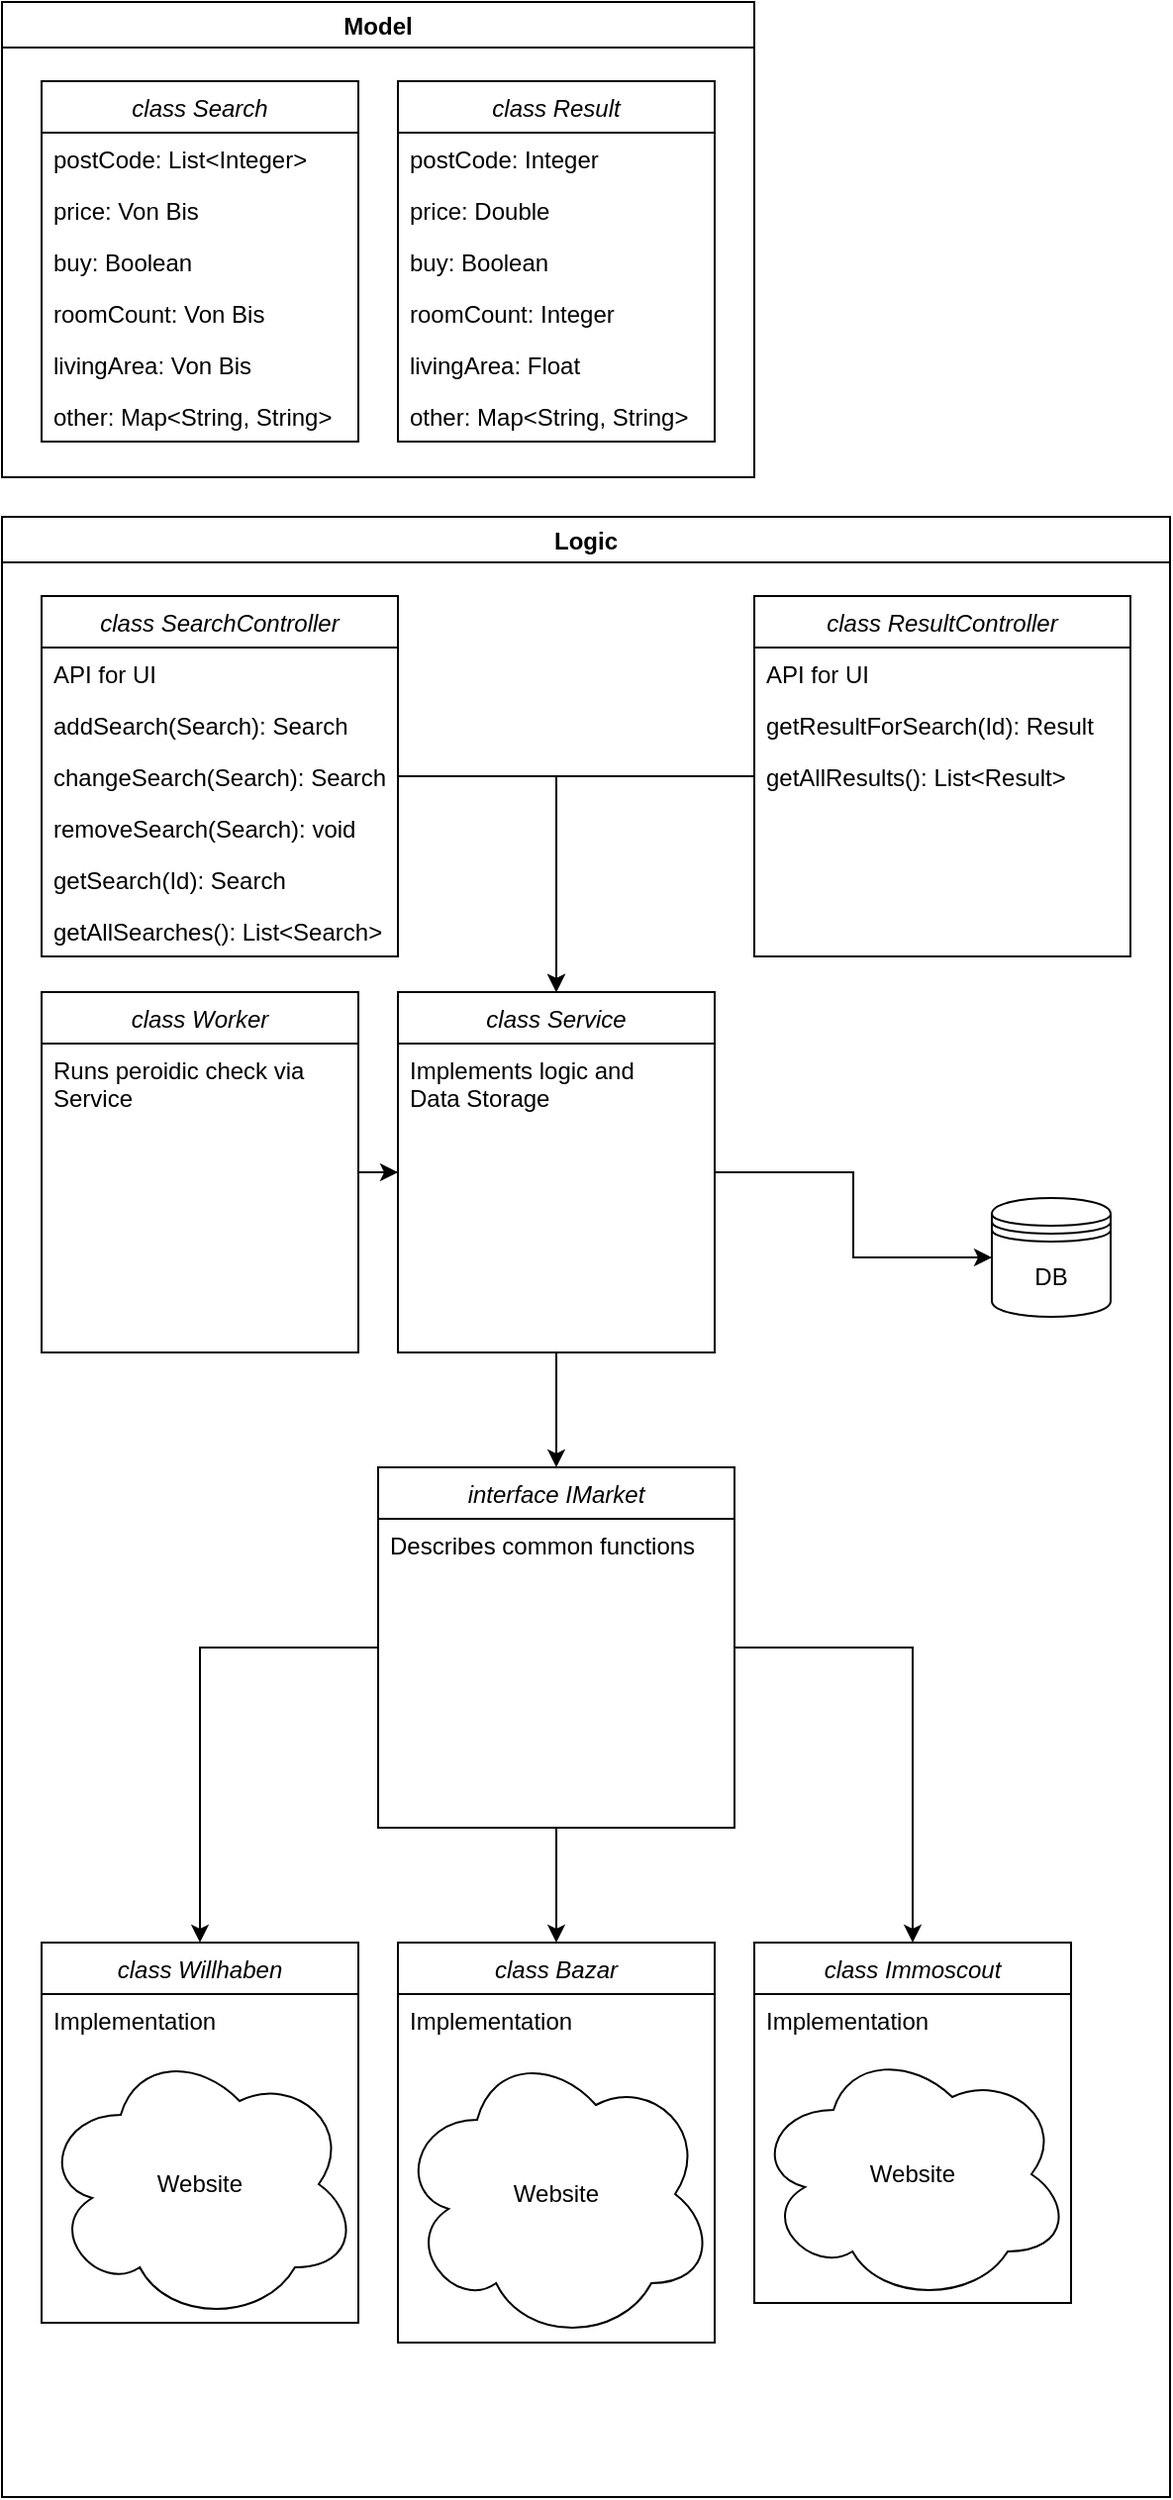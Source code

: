 <mxfile version="14.0.1" type="github">
  <diagram id="C5RBs43oDa-KdzZeNtuy" name="Page-1">
    <mxGraphModel dx="1874" dy="867" grid="1" gridSize="10" guides="1" tooltips="1" connect="1" arrows="1" fold="1" page="1" pageScale="1" pageWidth="827" pageHeight="1169" math="0" shadow="0">
      <root>
        <mxCell id="WIyWlLk6GJQsqaUBKTNV-0" />
        <mxCell id="WIyWlLk6GJQsqaUBKTNV-1" parent="WIyWlLk6GJQsqaUBKTNV-0" />
        <mxCell id="oMsuriaaTO9RG49VvE4l-25" value="Model" style="swimlane;" parent="WIyWlLk6GJQsqaUBKTNV-1" vertex="1">
          <mxGeometry x="40" y="40" width="380" height="240" as="geometry" />
        </mxCell>
        <mxCell id="zkfFHV4jXpPFQw0GAbJ--0" value="class Search" style="swimlane;fontStyle=2;align=center;verticalAlign=top;childLayout=stackLayout;horizontal=1;startSize=26;horizontalStack=0;resizeParent=1;resizeLast=0;collapsible=1;marginBottom=0;rounded=0;shadow=0;strokeWidth=1;" parent="oMsuriaaTO9RG49VvE4l-25" vertex="1">
          <mxGeometry x="20" y="40" width="160" height="182" as="geometry">
            <mxRectangle x="230" y="140" width="160" height="26" as="alternateBounds" />
          </mxGeometry>
        </mxCell>
        <mxCell id="zkfFHV4jXpPFQw0GAbJ--1" value="postCode: List&lt;Integer&gt;" style="text;align=left;verticalAlign=top;spacingLeft=4;spacingRight=4;overflow=hidden;rotatable=0;points=[[0,0.5],[1,0.5]];portConstraint=eastwest;" parent="zkfFHV4jXpPFQw0GAbJ--0" vertex="1">
          <mxGeometry y="26" width="160" height="26" as="geometry" />
        </mxCell>
        <mxCell id="zkfFHV4jXpPFQw0GAbJ--2" value="price: Von Bis" style="text;align=left;verticalAlign=top;spacingLeft=4;spacingRight=4;overflow=hidden;rotatable=0;points=[[0,0.5],[1,0.5]];portConstraint=eastwest;rounded=0;shadow=0;html=0;" parent="zkfFHV4jXpPFQw0GAbJ--0" vertex="1">
          <mxGeometry y="52" width="160" height="26" as="geometry" />
        </mxCell>
        <mxCell id="oMsuriaaTO9RG49VvE4l-17" value="buy: Boolean" style="text;align=left;verticalAlign=top;spacingLeft=4;spacingRight=4;overflow=hidden;rotatable=0;points=[[0,0.5],[1,0.5]];portConstraint=eastwest;rounded=0;shadow=0;html=0;" parent="zkfFHV4jXpPFQw0GAbJ--0" vertex="1">
          <mxGeometry y="78" width="160" height="26" as="geometry" />
        </mxCell>
        <mxCell id="zkfFHV4jXpPFQw0GAbJ--3" value="roomCount: Von Bis" style="text;align=left;verticalAlign=top;spacingLeft=4;spacingRight=4;overflow=hidden;rotatable=0;points=[[0,0.5],[1,0.5]];portConstraint=eastwest;rounded=0;shadow=0;html=0;" parent="zkfFHV4jXpPFQw0GAbJ--0" vertex="1">
          <mxGeometry y="104" width="160" height="26" as="geometry" />
        </mxCell>
        <mxCell id="oMsuriaaTO9RG49VvE4l-14" value="livingArea: Von Bis" style="text;align=left;verticalAlign=top;spacingLeft=4;spacingRight=4;overflow=hidden;rotatable=0;points=[[0,0.5],[1,0.5]];portConstraint=eastwest;rounded=0;shadow=0;html=0;" parent="zkfFHV4jXpPFQw0GAbJ--0" vertex="1">
          <mxGeometry y="130" width="160" height="26" as="geometry" />
        </mxCell>
        <mxCell id="oMsuriaaTO9RG49VvE4l-16" value="other: Map&lt;String, String&gt;" style="text;align=left;verticalAlign=top;spacingLeft=4;spacingRight=4;overflow=hidden;rotatable=0;points=[[0,0.5],[1,0.5]];portConstraint=eastwest;rounded=0;shadow=0;html=0;" parent="zkfFHV4jXpPFQw0GAbJ--0" vertex="1">
          <mxGeometry y="156" width="160" height="26" as="geometry" />
        </mxCell>
        <mxCell id="oMsuriaaTO9RG49VvE4l-18" value="class Result" style="swimlane;fontStyle=2;align=center;verticalAlign=top;childLayout=stackLayout;horizontal=1;startSize=26;horizontalStack=0;resizeParent=1;resizeLast=0;collapsible=1;marginBottom=0;rounded=0;shadow=0;strokeWidth=1;" parent="oMsuriaaTO9RG49VvE4l-25" vertex="1">
          <mxGeometry x="200" y="40" width="160" height="182" as="geometry">
            <mxRectangle x="230" y="140" width="160" height="26" as="alternateBounds" />
          </mxGeometry>
        </mxCell>
        <mxCell id="oMsuriaaTO9RG49VvE4l-19" value="postCode: Integer" style="text;align=left;verticalAlign=top;spacingLeft=4;spacingRight=4;overflow=hidden;rotatable=0;points=[[0,0.5],[1,0.5]];portConstraint=eastwest;" parent="oMsuriaaTO9RG49VvE4l-18" vertex="1">
          <mxGeometry y="26" width="160" height="26" as="geometry" />
        </mxCell>
        <mxCell id="oMsuriaaTO9RG49VvE4l-20" value="price: Double" style="text;align=left;verticalAlign=top;spacingLeft=4;spacingRight=4;overflow=hidden;rotatable=0;points=[[0,0.5],[1,0.5]];portConstraint=eastwest;rounded=0;shadow=0;html=0;" parent="oMsuriaaTO9RG49VvE4l-18" vertex="1">
          <mxGeometry y="52" width="160" height="26" as="geometry" />
        </mxCell>
        <mxCell id="oMsuriaaTO9RG49VvE4l-21" value="buy: Boolean" style="text;align=left;verticalAlign=top;spacingLeft=4;spacingRight=4;overflow=hidden;rotatable=0;points=[[0,0.5],[1,0.5]];portConstraint=eastwest;rounded=0;shadow=0;html=0;" parent="oMsuriaaTO9RG49VvE4l-18" vertex="1">
          <mxGeometry y="78" width="160" height="26" as="geometry" />
        </mxCell>
        <mxCell id="oMsuriaaTO9RG49VvE4l-22" value="roomCount: Integer" style="text;align=left;verticalAlign=top;spacingLeft=4;spacingRight=4;overflow=hidden;rotatable=0;points=[[0,0.5],[1,0.5]];portConstraint=eastwest;rounded=0;shadow=0;html=0;" parent="oMsuriaaTO9RG49VvE4l-18" vertex="1">
          <mxGeometry y="104" width="160" height="26" as="geometry" />
        </mxCell>
        <mxCell id="oMsuriaaTO9RG49VvE4l-23" value="livingArea: Float" style="text;align=left;verticalAlign=top;spacingLeft=4;spacingRight=4;overflow=hidden;rotatable=0;points=[[0,0.5],[1,0.5]];portConstraint=eastwest;rounded=0;shadow=0;html=0;" parent="oMsuriaaTO9RG49VvE4l-18" vertex="1">
          <mxGeometry y="130" width="160" height="26" as="geometry" />
        </mxCell>
        <mxCell id="oMsuriaaTO9RG49VvE4l-24" value="other: Map&lt;String, String&gt;" style="text;align=left;verticalAlign=top;spacingLeft=4;spacingRight=4;overflow=hidden;rotatable=0;points=[[0,0.5],[1,0.5]];portConstraint=eastwest;rounded=0;shadow=0;html=0;" parent="oMsuriaaTO9RG49VvE4l-18" vertex="1">
          <mxGeometry y="156" width="160" height="26" as="geometry" />
        </mxCell>
        <mxCell id="oMsuriaaTO9RG49VvE4l-27" value="Logic" style="swimlane;" parent="WIyWlLk6GJQsqaUBKTNV-1" vertex="1">
          <mxGeometry x="40" y="300" width="590" height="1000" as="geometry" />
        </mxCell>
        <mxCell id="oMsuriaaTO9RG49VvE4l-28" value="class SearchController" style="swimlane;fontStyle=2;align=center;verticalAlign=top;childLayout=stackLayout;horizontal=1;startSize=26;horizontalStack=0;resizeParent=1;resizeLast=0;collapsible=1;marginBottom=0;rounded=0;shadow=0;strokeWidth=1;" parent="oMsuriaaTO9RG49VvE4l-27" vertex="1">
          <mxGeometry x="20" y="40" width="180" height="182" as="geometry">
            <mxRectangle x="230" y="140" width="160" height="26" as="alternateBounds" />
          </mxGeometry>
        </mxCell>
        <mxCell id="oMsuriaaTO9RG49VvE4l-219" value="API for UI" style="text;align=left;verticalAlign=top;spacingLeft=4;spacingRight=4;overflow=hidden;rotatable=0;points=[[0,0.5],[1,0.5]];portConstraint=eastwest;" parent="oMsuriaaTO9RG49VvE4l-28" vertex="1">
          <mxGeometry y="26" width="180" height="26" as="geometry" />
        </mxCell>
        <mxCell id="oMsuriaaTO9RG49VvE4l-29" value="addSearch(Search): Search" style="text;align=left;verticalAlign=top;spacingLeft=4;spacingRight=4;overflow=hidden;rotatable=0;points=[[0,0.5],[1,0.5]];portConstraint=eastwest;" parent="oMsuriaaTO9RG49VvE4l-28" vertex="1">
          <mxGeometry y="52" width="180" height="26" as="geometry" />
        </mxCell>
        <mxCell id="oMsuriaaTO9RG49VvE4l-30" value="changeSearch(Search): Search" style="text;align=left;verticalAlign=top;spacingLeft=4;spacingRight=4;overflow=hidden;rotatable=0;points=[[0,0.5],[1,0.5]];portConstraint=eastwest;rounded=0;shadow=0;html=0;" parent="oMsuriaaTO9RG49VvE4l-28" vertex="1">
          <mxGeometry y="78" width="180" height="26" as="geometry" />
        </mxCell>
        <mxCell id="oMsuriaaTO9RG49VvE4l-31" value="removeSearch(Search): void" style="text;align=left;verticalAlign=top;spacingLeft=4;spacingRight=4;overflow=hidden;rotatable=0;points=[[0,0.5],[1,0.5]];portConstraint=eastwest;rounded=0;shadow=0;html=0;" parent="oMsuriaaTO9RG49VvE4l-28" vertex="1">
          <mxGeometry y="104" width="180" height="26" as="geometry" />
        </mxCell>
        <mxCell id="oMsuriaaTO9RG49VvE4l-32" value="getSearch(Id): Search" style="text;align=left;verticalAlign=top;spacingLeft=4;spacingRight=4;overflow=hidden;rotatable=0;points=[[0,0.5],[1,0.5]];portConstraint=eastwest;rounded=0;shadow=0;html=0;" parent="oMsuriaaTO9RG49VvE4l-28" vertex="1">
          <mxGeometry y="130" width="180" height="26" as="geometry" />
        </mxCell>
        <mxCell id="oMsuriaaTO9RG49VvE4l-33" value="getAllSearches(): List&lt;Search&gt;" style="text;align=left;verticalAlign=top;spacingLeft=4;spacingRight=4;overflow=hidden;rotatable=0;points=[[0,0.5],[1,0.5]];portConstraint=eastwest;rounded=0;shadow=0;html=0;" parent="oMsuriaaTO9RG49VvE4l-28" vertex="1">
          <mxGeometry y="156" width="180" height="26" as="geometry" />
        </mxCell>
        <mxCell id="oMsuriaaTO9RG49VvE4l-202" style="edgeStyle=orthogonalEdgeStyle;rounded=0;orthogonalLoop=1;jettySize=auto;html=1;entryX=0.5;entryY=0;entryDx=0;entryDy=0;" parent="oMsuriaaTO9RG49VvE4l-27" source="oMsuriaaTO9RG49VvE4l-35" target="oMsuriaaTO9RG49VvE4l-73" edge="1">
          <mxGeometry relative="1" as="geometry" />
        </mxCell>
        <mxCell id="oMsuriaaTO9RG49VvE4l-221" style="edgeStyle=orthogonalEdgeStyle;rounded=0;orthogonalLoop=1;jettySize=auto;html=1;entryX=0;entryY=0.5;entryDx=0;entryDy=0;" parent="oMsuriaaTO9RG49VvE4l-27" source="oMsuriaaTO9RG49VvE4l-35" target="oMsuriaaTO9RG49VvE4l-215" edge="1">
          <mxGeometry relative="1" as="geometry" />
        </mxCell>
        <mxCell id="oMsuriaaTO9RG49VvE4l-35" value="class Service" style="swimlane;fontStyle=2;align=center;verticalAlign=top;childLayout=stackLayout;horizontal=1;startSize=26;horizontalStack=0;resizeParent=1;resizeLast=0;collapsible=1;marginBottom=0;rounded=0;shadow=0;strokeWidth=1;" parent="oMsuriaaTO9RG49VvE4l-27" vertex="1">
          <mxGeometry x="200" y="240" width="160" height="182" as="geometry">
            <mxRectangle x="230" y="140" width="160" height="26" as="alternateBounds" />
          </mxGeometry>
        </mxCell>
        <mxCell id="oMsuriaaTO9RG49VvE4l-41" value="Implements logic and&#xa;Data Storage" style="text;align=left;verticalAlign=top;spacingLeft=4;spacingRight=4;overflow=hidden;rotatable=0;points=[[0,0.5],[1,0.5]];portConstraint=eastwest;rounded=0;shadow=0;html=0;" parent="oMsuriaaTO9RG49VvE4l-35" vertex="1">
          <mxGeometry y="26" width="160" height="34" as="geometry" />
        </mxCell>
        <mxCell id="oMsuriaaTO9RG49VvE4l-205" style="edgeStyle=orthogonalEdgeStyle;rounded=0;orthogonalLoop=1;jettySize=auto;html=1;entryX=0.5;entryY=0;entryDx=0;entryDy=0;" parent="oMsuriaaTO9RG49VvE4l-27" source="oMsuriaaTO9RG49VvE4l-44" target="oMsuriaaTO9RG49VvE4l-35" edge="1">
          <mxGeometry relative="1" as="geometry" />
        </mxCell>
        <mxCell id="oMsuriaaTO9RG49VvE4l-44" value="class ResultController" style="swimlane;fontStyle=2;align=center;verticalAlign=top;childLayout=stackLayout;horizontal=1;startSize=26;horizontalStack=0;resizeParent=1;resizeLast=0;collapsible=1;marginBottom=0;rounded=0;shadow=0;strokeWidth=1;" parent="oMsuriaaTO9RG49VvE4l-27" vertex="1">
          <mxGeometry x="380" y="40" width="190" height="182" as="geometry">
            <mxRectangle x="230" y="140" width="160" height="26" as="alternateBounds" />
          </mxGeometry>
        </mxCell>
        <mxCell id="oMsuriaaTO9RG49VvE4l-220" value="API for UI" style="text;align=left;verticalAlign=top;spacingLeft=4;spacingRight=4;overflow=hidden;rotatable=0;points=[[0,0.5],[1,0.5]];portConstraint=eastwest;" parent="oMsuriaaTO9RG49VvE4l-44" vertex="1">
          <mxGeometry y="26" width="190" height="26" as="geometry" />
        </mxCell>
        <mxCell id="oMsuriaaTO9RG49VvE4l-50" value="getResultForSearch(Id): Result" style="text;align=left;verticalAlign=top;spacingLeft=4;spacingRight=4;overflow=hidden;rotatable=0;points=[[0,0.5],[1,0.5]];portConstraint=eastwest;rounded=0;shadow=0;html=0;" parent="oMsuriaaTO9RG49VvE4l-44" vertex="1">
          <mxGeometry y="52" width="190" height="26" as="geometry" />
        </mxCell>
        <mxCell id="oMsuriaaTO9RG49VvE4l-208" value="getAllResults(): List&lt;Result&gt;" style="text;align=left;verticalAlign=top;spacingLeft=4;spacingRight=4;overflow=hidden;rotatable=0;points=[[0,0.5],[1,0.5]];portConstraint=eastwest;rounded=0;shadow=0;html=0;" parent="oMsuriaaTO9RG49VvE4l-44" vertex="1">
          <mxGeometry y="78" width="190" height="26" as="geometry" />
        </mxCell>
        <mxCell id="oMsuriaaTO9RG49VvE4l-146" style="edgeStyle=orthogonalEdgeStyle;rounded=0;orthogonalLoop=1;jettySize=auto;html=1;" parent="oMsuriaaTO9RG49VvE4l-27" source="oMsuriaaTO9RG49VvE4l-73" target="oMsuriaaTO9RG49VvE4l-137" edge="1">
          <mxGeometry relative="1" as="geometry" />
        </mxCell>
        <mxCell id="oMsuriaaTO9RG49VvE4l-148" style="edgeStyle=orthogonalEdgeStyle;rounded=0;orthogonalLoop=1;jettySize=auto;html=1;" parent="oMsuriaaTO9RG49VvE4l-27" source="oMsuriaaTO9RG49VvE4l-73" target="oMsuriaaTO9RG49VvE4l-130" edge="1">
          <mxGeometry relative="1" as="geometry" />
        </mxCell>
        <mxCell id="oMsuriaaTO9RG49VvE4l-73" value="interface IMarket" style="swimlane;fontStyle=2;align=center;verticalAlign=top;childLayout=stackLayout;horizontal=1;startSize=26;horizontalStack=0;resizeParent=1;resizeLast=0;collapsible=1;marginBottom=0;rounded=0;shadow=0;strokeWidth=1;" parent="oMsuriaaTO9RG49VvE4l-27" vertex="1">
          <mxGeometry x="190" y="480" width="180" height="182" as="geometry">
            <mxRectangle x="230" y="140" width="160" height="26" as="alternateBounds" />
          </mxGeometry>
        </mxCell>
        <mxCell id="oMsuriaaTO9RG49VvE4l-77" value="Describes common functions" style="text;align=left;verticalAlign=top;spacingLeft=4;spacingRight=4;overflow=hidden;rotatable=0;points=[[0,0.5],[1,0.5]];portConstraint=eastwest;rounded=0;shadow=0;html=0;" parent="oMsuriaaTO9RG49VvE4l-73" vertex="1">
          <mxGeometry y="26" width="180" height="26" as="geometry" />
        </mxCell>
        <mxCell id="oMsuriaaTO9RG49VvE4l-123" value="class Willhaben" style="swimlane;fontStyle=2;align=center;verticalAlign=top;childLayout=stackLayout;horizontal=1;startSize=26;horizontalStack=0;resizeParent=1;resizeLast=0;collapsible=1;marginBottom=0;rounded=0;shadow=0;strokeWidth=1;" parent="oMsuriaaTO9RG49VvE4l-27" vertex="1">
          <mxGeometry x="20" y="720" width="160" height="192" as="geometry">
            <mxRectangle x="230" y="140" width="160" height="26" as="alternateBounds" />
          </mxGeometry>
        </mxCell>
        <mxCell id="oMsuriaaTO9RG49VvE4l-124" value="Implementation" style="text;align=left;verticalAlign=top;spacingLeft=4;spacingRight=4;overflow=hidden;rotatable=0;points=[[0,0.5],[1,0.5]];portConstraint=eastwest;" parent="oMsuriaaTO9RG49VvE4l-123" vertex="1">
          <mxGeometry y="26" width="160" height="26" as="geometry" />
        </mxCell>
        <mxCell id="vNj9KKy8DVAJm5wBhnpJ-1" value="Website" style="ellipse;shape=cloud;whiteSpace=wrap;html=1;" vertex="1" parent="oMsuriaaTO9RG49VvE4l-123">
          <mxGeometry y="52" width="160" height="140" as="geometry" />
        </mxCell>
        <mxCell id="oMsuriaaTO9RG49VvE4l-130" value="class Bazar" style="swimlane;fontStyle=2;align=center;verticalAlign=top;childLayout=stackLayout;horizontal=1;startSize=26;horizontalStack=0;resizeParent=1;resizeLast=0;collapsible=1;marginBottom=0;rounded=0;shadow=0;strokeWidth=1;" parent="oMsuriaaTO9RG49VvE4l-27" vertex="1">
          <mxGeometry x="200" y="720" width="160" height="202" as="geometry">
            <mxRectangle x="230" y="140" width="160" height="26" as="alternateBounds" />
          </mxGeometry>
        </mxCell>
        <mxCell id="oMsuriaaTO9RG49VvE4l-131" value="Implementation" style="text;align=left;verticalAlign=top;spacingLeft=4;spacingRight=4;overflow=hidden;rotatable=0;points=[[0,0.5],[1,0.5]];portConstraint=eastwest;" parent="oMsuriaaTO9RG49VvE4l-130" vertex="1">
          <mxGeometry y="26" width="160" height="26" as="geometry" />
        </mxCell>
        <mxCell id="oMsuriaaTO9RG49VvE4l-211" value="Website" style="ellipse;shape=cloud;whiteSpace=wrap;html=1;" parent="oMsuriaaTO9RG49VvE4l-130" vertex="1">
          <mxGeometry y="52" width="160" height="150" as="geometry" />
        </mxCell>
        <mxCell id="oMsuriaaTO9RG49VvE4l-137" value="class Immoscout" style="swimlane;fontStyle=2;align=center;verticalAlign=top;childLayout=stackLayout;horizontal=1;startSize=26;horizontalStack=0;resizeParent=1;resizeLast=0;collapsible=1;marginBottom=0;rounded=0;shadow=0;strokeWidth=1;" parent="oMsuriaaTO9RG49VvE4l-27" vertex="1">
          <mxGeometry x="380" y="720" width="160" height="182" as="geometry">
            <mxRectangle x="230" y="140" width="160" height="26" as="alternateBounds" />
          </mxGeometry>
        </mxCell>
        <mxCell id="oMsuriaaTO9RG49VvE4l-138" value="Implementation" style="text;align=left;verticalAlign=top;spacingLeft=4;spacingRight=4;overflow=hidden;rotatable=0;points=[[0,0.5],[1,0.5]];portConstraint=eastwest;" parent="oMsuriaaTO9RG49VvE4l-137" vertex="1">
          <mxGeometry y="26" width="160" height="26" as="geometry" />
        </mxCell>
        <mxCell id="vNj9KKy8DVAJm5wBhnpJ-0" value="Website" style="ellipse;shape=cloud;whiteSpace=wrap;html=1;" vertex="1" parent="oMsuriaaTO9RG49VvE4l-137">
          <mxGeometry y="52" width="160" height="130" as="geometry" />
        </mxCell>
        <mxCell id="oMsuriaaTO9RG49VvE4l-147" style="edgeStyle=orthogonalEdgeStyle;rounded=0;orthogonalLoop=1;jettySize=auto;html=1;exitX=0;exitY=0.5;exitDx=0;exitDy=0;entryX=0.5;entryY=0;entryDx=0;entryDy=0;" parent="oMsuriaaTO9RG49VvE4l-27" source="oMsuriaaTO9RG49VvE4l-73" target="oMsuriaaTO9RG49VvE4l-123" edge="1">
          <mxGeometry relative="1" as="geometry">
            <mxPoint x="200" y="545" as="sourcePoint" />
          </mxGeometry>
        </mxCell>
        <mxCell id="oMsuriaaTO9RG49VvE4l-207" style="edgeStyle=orthogonalEdgeStyle;rounded=0;orthogonalLoop=1;jettySize=auto;html=1;entryX=0.5;entryY=0;entryDx=0;entryDy=0;exitX=1;exitY=0.5;exitDx=0;exitDy=0;" parent="oMsuriaaTO9RG49VvE4l-27" source="oMsuriaaTO9RG49VvE4l-30" target="oMsuriaaTO9RG49VvE4l-35" edge="1">
          <mxGeometry relative="1" as="geometry" />
        </mxCell>
        <mxCell id="oMsuriaaTO9RG49VvE4l-215" value="DB" style="shape=datastore;whiteSpace=wrap;html=1;" parent="oMsuriaaTO9RG49VvE4l-27" vertex="1">
          <mxGeometry x="500" y="344" width="60" height="60" as="geometry" />
        </mxCell>
        <mxCell id="oMsuriaaTO9RG49VvE4l-218" style="edgeStyle=orthogonalEdgeStyle;rounded=0;orthogonalLoop=1;jettySize=auto;html=1;entryX=0;entryY=0.5;entryDx=0;entryDy=0;" parent="oMsuriaaTO9RG49VvE4l-27" source="oMsuriaaTO9RG49VvE4l-216" target="oMsuriaaTO9RG49VvE4l-35" edge="1">
          <mxGeometry relative="1" as="geometry" />
        </mxCell>
        <mxCell id="oMsuriaaTO9RG49VvE4l-216" value="class Worker" style="swimlane;fontStyle=2;align=center;verticalAlign=top;childLayout=stackLayout;horizontal=1;startSize=26;horizontalStack=0;resizeParent=1;resizeLast=0;collapsible=1;marginBottom=0;rounded=0;shadow=0;strokeWidth=1;" parent="oMsuriaaTO9RG49VvE4l-27" vertex="1">
          <mxGeometry x="20" y="240" width="160" height="182" as="geometry">
            <mxRectangle x="230" y="140" width="160" height="26" as="alternateBounds" />
          </mxGeometry>
        </mxCell>
        <mxCell id="oMsuriaaTO9RG49VvE4l-217" value="Runs peroidic check via&#xa;Service" style="text;align=left;verticalAlign=top;spacingLeft=4;spacingRight=4;overflow=hidden;rotatable=0;points=[[0,0.5],[1,0.5]];portConstraint=eastwest;rounded=0;shadow=0;html=0;" parent="oMsuriaaTO9RG49VvE4l-216" vertex="1">
          <mxGeometry y="26" width="160" height="34" as="geometry" />
        </mxCell>
      </root>
    </mxGraphModel>
  </diagram>
</mxfile>
